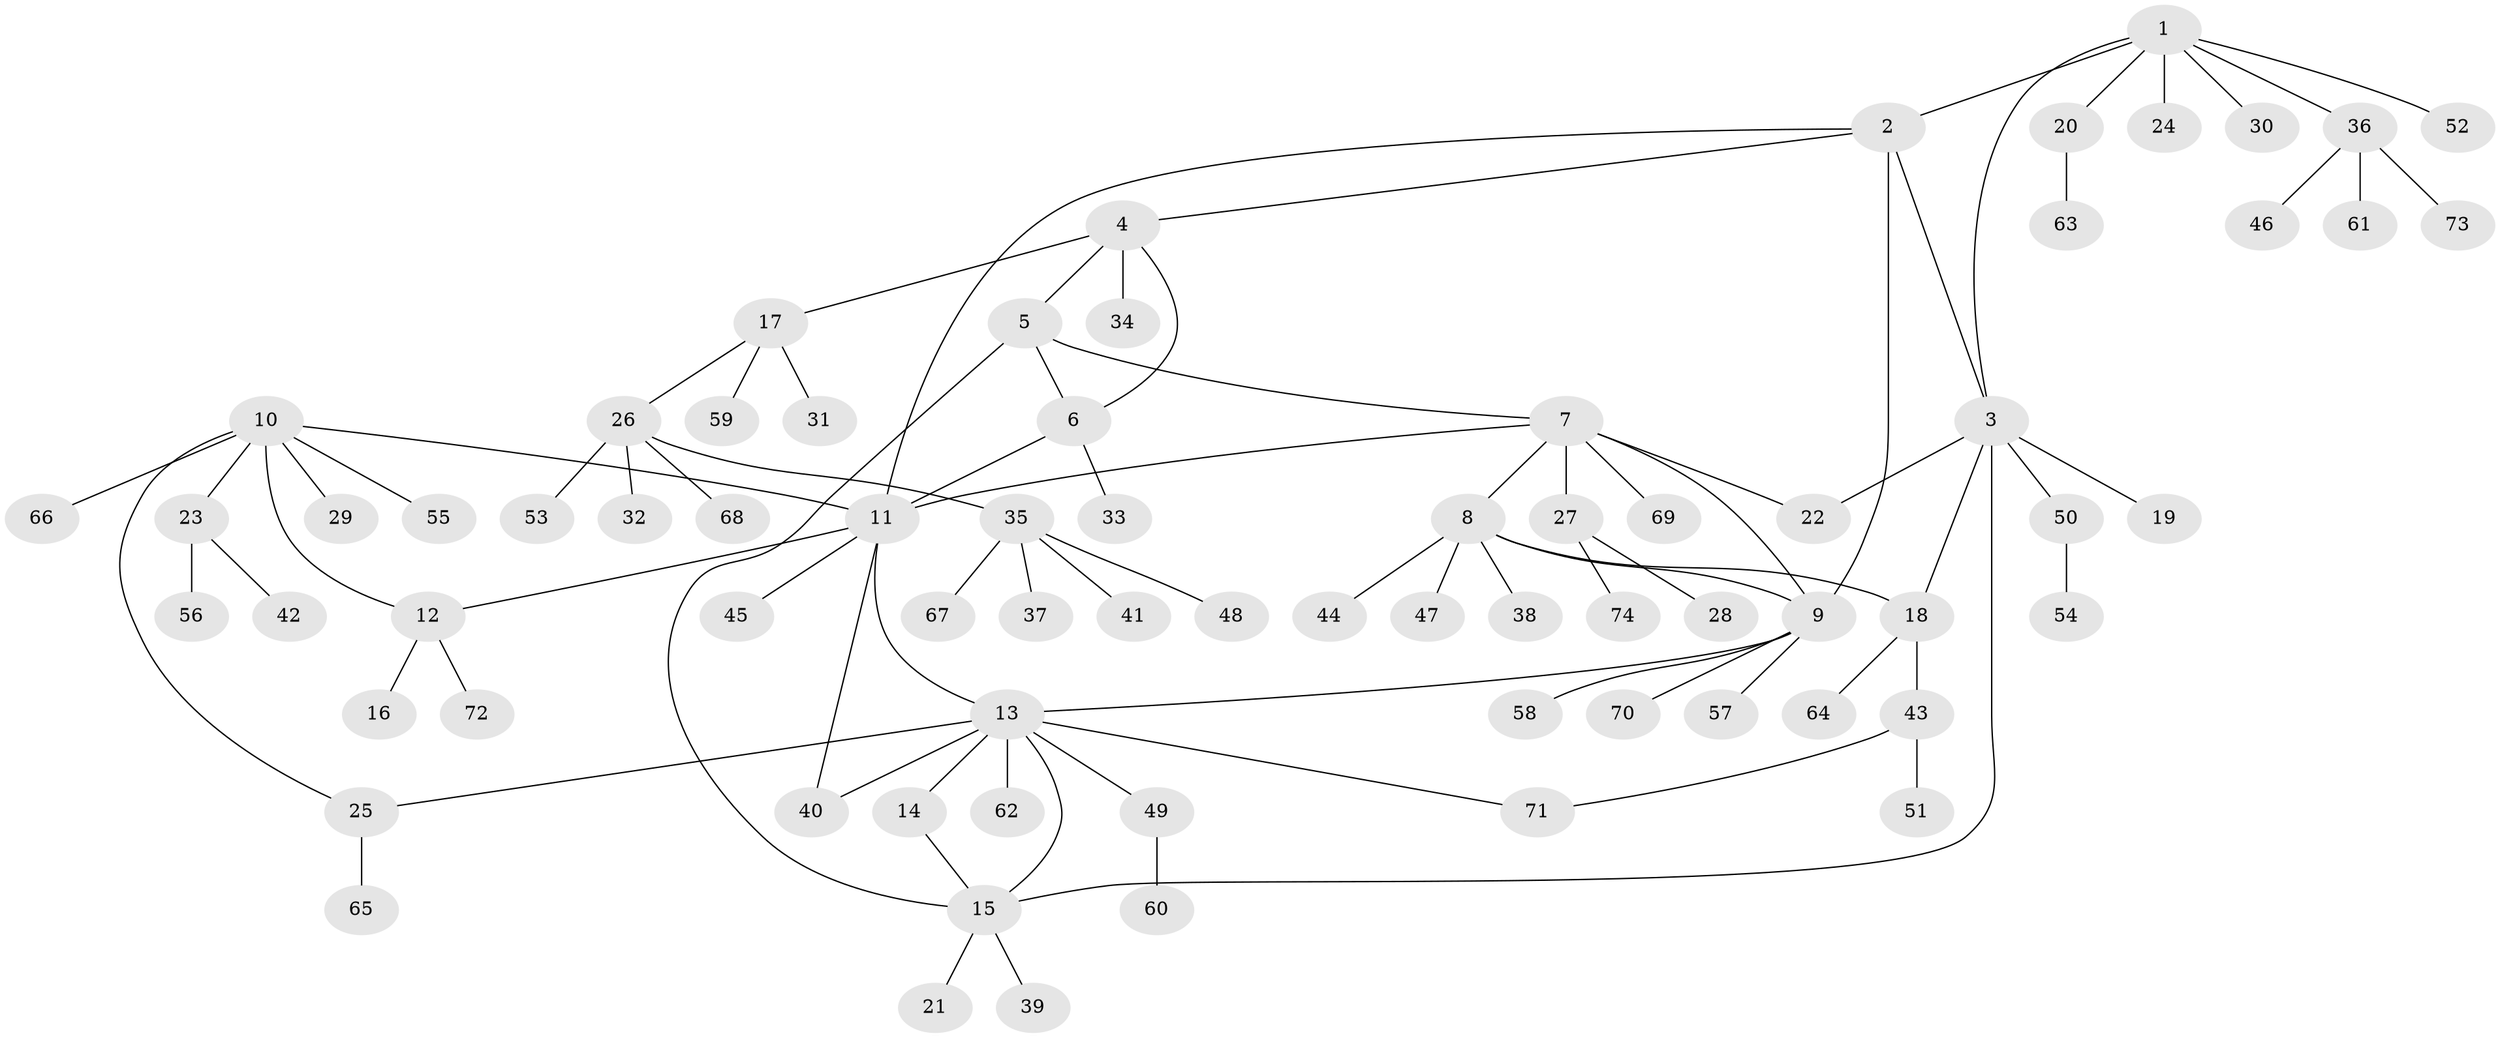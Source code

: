 // coarse degree distribution, {7: 0.05357142857142857, 5: 0.05357142857142857, 11: 0.017857142857142856, 6: 0.05357142857142857, 2: 0.10714285714285714, 3: 0.05357142857142857, 9: 0.017857142857142856, 1: 0.625, 8: 0.017857142857142856}
// Generated by graph-tools (version 1.1) at 2025/24/03/03/25 07:24:15]
// undirected, 74 vertices, 89 edges
graph export_dot {
graph [start="1"]
  node [color=gray90,style=filled];
  1;
  2;
  3;
  4;
  5;
  6;
  7;
  8;
  9;
  10;
  11;
  12;
  13;
  14;
  15;
  16;
  17;
  18;
  19;
  20;
  21;
  22;
  23;
  24;
  25;
  26;
  27;
  28;
  29;
  30;
  31;
  32;
  33;
  34;
  35;
  36;
  37;
  38;
  39;
  40;
  41;
  42;
  43;
  44;
  45;
  46;
  47;
  48;
  49;
  50;
  51;
  52;
  53;
  54;
  55;
  56;
  57;
  58;
  59;
  60;
  61;
  62;
  63;
  64;
  65;
  66;
  67;
  68;
  69;
  70;
  71;
  72;
  73;
  74;
  1 -- 2;
  1 -- 3;
  1 -- 20;
  1 -- 24;
  1 -- 30;
  1 -- 36;
  1 -- 52;
  2 -- 3;
  2 -- 4;
  2 -- 9;
  2 -- 11;
  3 -- 15;
  3 -- 18;
  3 -- 19;
  3 -- 22;
  3 -- 50;
  4 -- 5;
  4 -- 6;
  4 -- 17;
  4 -- 34;
  5 -- 6;
  5 -- 7;
  5 -- 15;
  6 -- 11;
  6 -- 33;
  7 -- 8;
  7 -- 9;
  7 -- 11;
  7 -- 22;
  7 -- 27;
  7 -- 69;
  8 -- 9;
  8 -- 18;
  8 -- 38;
  8 -- 44;
  8 -- 47;
  9 -- 13;
  9 -- 57;
  9 -- 58;
  9 -- 70;
  10 -- 11;
  10 -- 12;
  10 -- 23;
  10 -- 25;
  10 -- 29;
  10 -- 55;
  10 -- 66;
  11 -- 12;
  11 -- 13;
  11 -- 40;
  11 -- 45;
  12 -- 16;
  12 -- 72;
  13 -- 14;
  13 -- 15;
  13 -- 25;
  13 -- 40;
  13 -- 49;
  13 -- 62;
  13 -- 71;
  14 -- 15;
  15 -- 21;
  15 -- 39;
  17 -- 26;
  17 -- 31;
  17 -- 59;
  18 -- 43;
  18 -- 64;
  20 -- 63;
  23 -- 42;
  23 -- 56;
  25 -- 65;
  26 -- 32;
  26 -- 35;
  26 -- 53;
  26 -- 68;
  27 -- 28;
  27 -- 74;
  35 -- 37;
  35 -- 41;
  35 -- 48;
  35 -- 67;
  36 -- 46;
  36 -- 61;
  36 -- 73;
  43 -- 51;
  43 -- 71;
  49 -- 60;
  50 -- 54;
}
